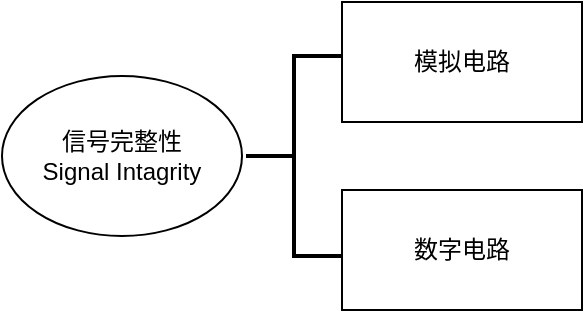 <mxfile border="50" scale="3" compressed="false" locked="false" version="24.7.7">
  <diagram name="Blank" id="YmL12bMKpDGza6XwsDPr">
    <mxGraphModel dx="923" dy="522" grid="0" gridSize="10" guides="1" tooltips="1" connect="1" arrows="1" fold="1" page="0" pageScale="1" pageWidth="827" pageHeight="1169" background="none" math="1" shadow="0">
      <root>
        <mxCell id="X5NqExCQtvZxIxQ7pmgY-0" />
        <mxCell id="1" parent="X5NqExCQtvZxIxQ7pmgY-0" />
        <mxCell id="VhkH85n-PybB8JSj3wVb-1" value="信号完整性&lt;div&gt;Signal Intagrity&lt;/div&gt;" style="ellipse;whiteSpace=wrap;html=1;" vertex="1" parent="1">
          <mxGeometry x="237" y="130" width="120" height="80" as="geometry" />
        </mxCell>
        <mxCell id="VhkH85n-PybB8JSj3wVb-2" value="模拟电路" style="whiteSpace=wrap;html=1;" vertex="1" parent="1">
          <mxGeometry x="407" y="93" width="120" height="60" as="geometry" />
        </mxCell>
        <mxCell id="VhkH85n-PybB8JSj3wVb-4" value="数字电路" style="whiteSpace=wrap;html=1;" vertex="1" parent="1">
          <mxGeometry x="407" y="187" width="120" height="60" as="geometry" />
        </mxCell>
        <mxCell id="VhkH85n-PybB8JSj3wVb-8" value="" style="strokeWidth=2;html=1;shape=mxgraph.flowchart.annotation_2;align=left;labelPosition=right;pointerEvents=1;" vertex="1" parent="1">
          <mxGeometry x="359" y="120" width="48" height="100" as="geometry" />
        </mxCell>
      </root>
    </mxGraphModel>
  </diagram>
</mxfile>
